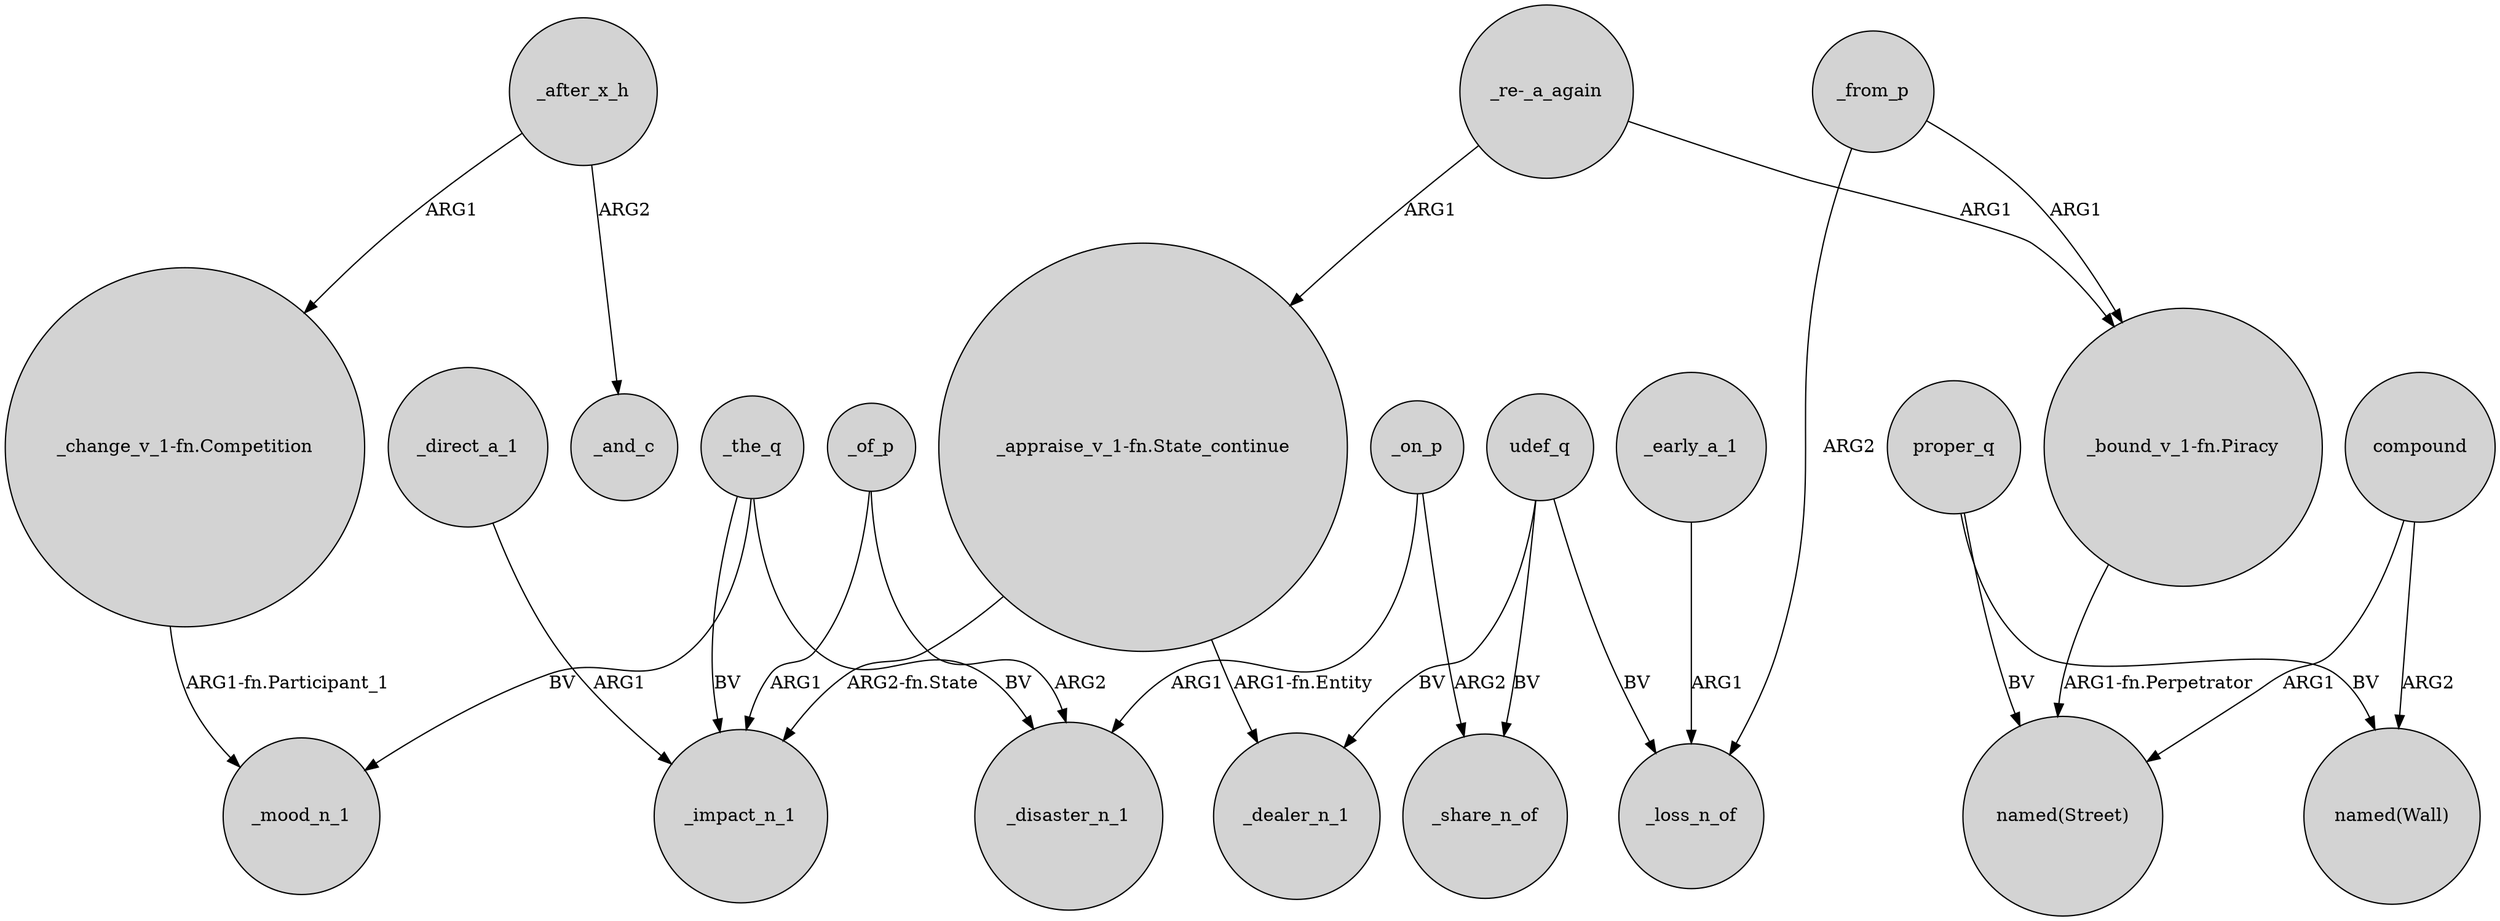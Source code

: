 digraph {
	node [shape=circle style=filled]
	_the_q -> _mood_n_1 [label=BV]
	"_bound_v_1-fn.Piracy" -> "named(Street)" [label="ARG1-fn.Perpetrator"]
	"_re-_a_again" -> "_bound_v_1-fn.Piracy" [label=ARG1]
	_direct_a_1 -> _impact_n_1 [label=ARG1]
	"_re-_a_again" -> "_appraise_v_1-fn.State_continue" [label=ARG1]
	_from_p -> _loss_n_of [label=ARG2]
	_the_q -> _impact_n_1 [label=BV]
	_of_p -> _impact_n_1 [label=ARG1]
	_after_x_h -> _and_c [label=ARG2]
	compound -> "named(Wall)" [label=ARG2]
	compound -> "named(Street)" [label=ARG1]
	udef_q -> _share_n_of [label=BV]
	"_change_v_1-fn.Competition" -> _mood_n_1 [label="ARG1-fn.Participant_1"]
	_from_p -> "_bound_v_1-fn.Piracy" [label=ARG1]
	udef_q -> _loss_n_of [label=BV]
	"_appraise_v_1-fn.State_continue" -> _dealer_n_1 [label="ARG1-fn.Entity"]
	_the_q -> _disaster_n_1 [label=BV]
	udef_q -> _dealer_n_1 [label=BV]
	_of_p -> _disaster_n_1 [label=ARG2]
	proper_q -> "named(Wall)" [label=BV]
	_on_p -> _disaster_n_1 [label=ARG1]
	"_appraise_v_1-fn.State_continue" -> _impact_n_1 [label="ARG2-fn.State"]
	_after_x_h -> "_change_v_1-fn.Competition" [label=ARG1]
	proper_q -> "named(Street)" [label=BV]
	_early_a_1 -> _loss_n_of [label=ARG1]
	_on_p -> _share_n_of [label=ARG2]
}
